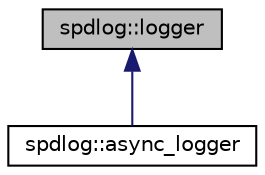 digraph "spdlog::logger"
{
  edge [fontname="Helvetica",fontsize="10",labelfontname="Helvetica",labelfontsize="10"];
  node [fontname="Helvetica",fontsize="10",shape=record];
  Node0 [label="spdlog::logger",height=0.2,width=0.4,color="black", fillcolor="grey75", style="filled", fontcolor="black"];
  Node0 -> Node1 [dir="back",color="midnightblue",fontsize="10",style="solid"];
  Node1 [label="spdlog::async_logger",height=0.2,width=0.4,color="black", fillcolor="white", style="filled",URL="$classspdlog_1_1async__logger.html"];
}
